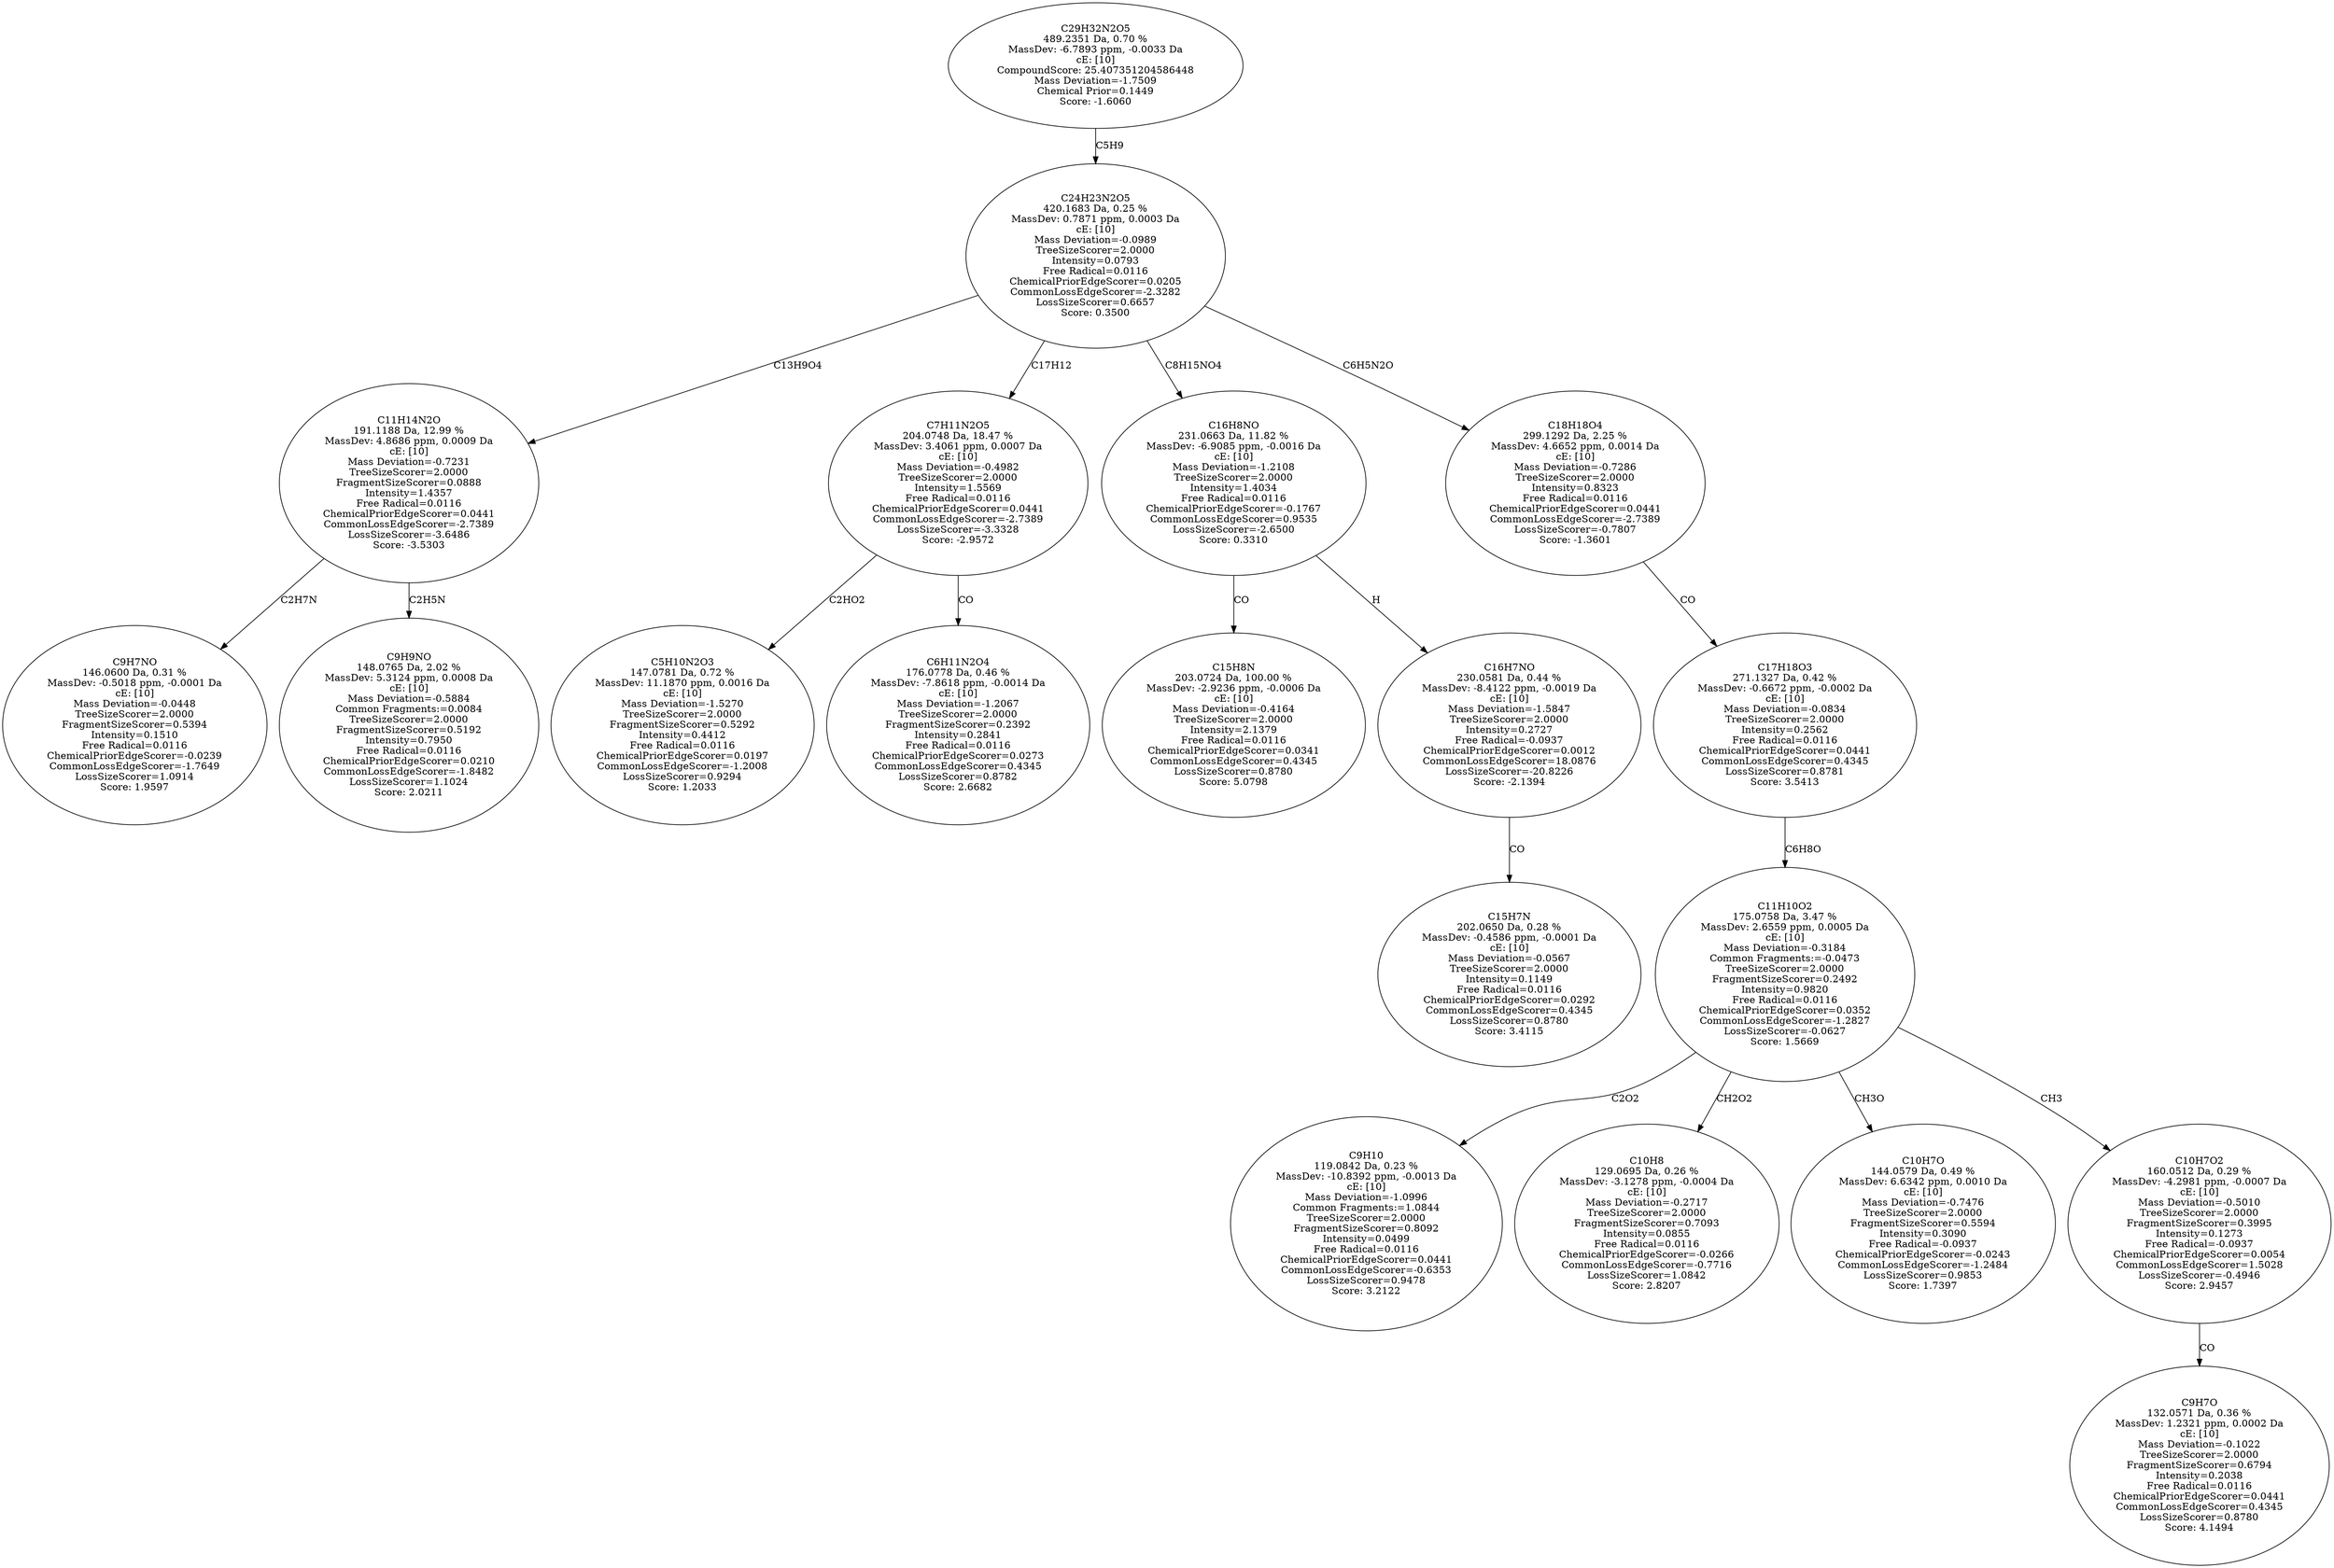 strict digraph {
v1 [label="C9H7NO\n146.0600 Da, 0.31 %\nMassDev: -0.5018 ppm, -0.0001 Da\ncE: [10]\nMass Deviation=-0.0448\nTreeSizeScorer=2.0000\nFragmentSizeScorer=0.5394\nIntensity=0.1510\nFree Radical=0.0116\nChemicalPriorEdgeScorer=-0.0239\nCommonLossEdgeScorer=-1.7649\nLossSizeScorer=1.0914\nScore: 1.9597"];
v2 [label="C9H9NO\n148.0765 Da, 2.02 %\nMassDev: 5.3124 ppm, 0.0008 Da\ncE: [10]\nMass Deviation=-0.5884\nCommon Fragments:=0.0084\nTreeSizeScorer=2.0000\nFragmentSizeScorer=0.5192\nIntensity=0.7950\nFree Radical=0.0116\nChemicalPriorEdgeScorer=0.0210\nCommonLossEdgeScorer=-1.8482\nLossSizeScorer=1.1024\nScore: 2.0211"];
v3 [label="C11H14N2O\n191.1188 Da, 12.99 %\nMassDev: 4.8686 ppm, 0.0009 Da\ncE: [10]\nMass Deviation=-0.7231\nTreeSizeScorer=2.0000\nFragmentSizeScorer=0.0888\nIntensity=1.4357\nFree Radical=0.0116\nChemicalPriorEdgeScorer=0.0441\nCommonLossEdgeScorer=-2.7389\nLossSizeScorer=-3.6486\nScore: -3.5303"];
v4 [label="C5H10N2O3\n147.0781 Da, 0.72 %\nMassDev: 11.1870 ppm, 0.0016 Da\ncE: [10]\nMass Deviation=-1.5270\nTreeSizeScorer=2.0000\nFragmentSizeScorer=0.5292\nIntensity=0.4412\nFree Radical=0.0116\nChemicalPriorEdgeScorer=0.0197\nCommonLossEdgeScorer=-1.2008\nLossSizeScorer=0.9294\nScore: 1.2033"];
v5 [label="C6H11N2O4\n176.0778 Da, 0.46 %\nMassDev: -7.8618 ppm, -0.0014 Da\ncE: [10]\nMass Deviation=-1.2067\nTreeSizeScorer=2.0000\nFragmentSizeScorer=0.2392\nIntensity=0.2841\nFree Radical=0.0116\nChemicalPriorEdgeScorer=0.0273\nCommonLossEdgeScorer=0.4345\nLossSizeScorer=0.8782\nScore: 2.6682"];
v6 [label="C7H11N2O5\n204.0748 Da, 18.47 %\nMassDev: 3.4061 ppm, 0.0007 Da\ncE: [10]\nMass Deviation=-0.4982\nTreeSizeScorer=2.0000\nIntensity=1.5569\nFree Radical=0.0116\nChemicalPriorEdgeScorer=0.0441\nCommonLossEdgeScorer=-2.7389\nLossSizeScorer=-3.3328\nScore: -2.9572"];
v7 [label="C15H8N\n203.0724 Da, 100.00 %\nMassDev: -2.9236 ppm, -0.0006 Da\ncE: [10]\nMass Deviation=-0.4164\nTreeSizeScorer=2.0000\nIntensity=2.1379\nFree Radical=0.0116\nChemicalPriorEdgeScorer=0.0341\nCommonLossEdgeScorer=0.4345\nLossSizeScorer=0.8780\nScore: 5.0798"];
v8 [label="C15H7N\n202.0650 Da, 0.28 %\nMassDev: -0.4586 ppm, -0.0001 Da\ncE: [10]\nMass Deviation=-0.0567\nTreeSizeScorer=2.0000\nIntensity=0.1149\nFree Radical=0.0116\nChemicalPriorEdgeScorer=0.0292\nCommonLossEdgeScorer=0.4345\nLossSizeScorer=0.8780\nScore: 3.4115"];
v9 [label="C16H7NO\n230.0581 Da, 0.44 %\nMassDev: -8.4122 ppm, -0.0019 Da\ncE: [10]\nMass Deviation=-1.5847\nTreeSizeScorer=2.0000\nIntensity=0.2727\nFree Radical=-0.0937\nChemicalPriorEdgeScorer=0.0012\nCommonLossEdgeScorer=18.0876\nLossSizeScorer=-20.8226\nScore: -2.1394"];
v10 [label="C16H8NO\n231.0663 Da, 11.82 %\nMassDev: -6.9085 ppm, -0.0016 Da\ncE: [10]\nMass Deviation=-1.2108\nTreeSizeScorer=2.0000\nIntensity=1.4034\nFree Radical=0.0116\nChemicalPriorEdgeScorer=-0.1767\nCommonLossEdgeScorer=0.9535\nLossSizeScorer=-2.6500\nScore: 0.3310"];
v11 [label="C9H10\n119.0842 Da, 0.23 %\nMassDev: -10.8392 ppm, -0.0013 Da\ncE: [10]\nMass Deviation=-1.0996\nCommon Fragments:=1.0844\nTreeSizeScorer=2.0000\nFragmentSizeScorer=0.8092\nIntensity=0.0499\nFree Radical=0.0116\nChemicalPriorEdgeScorer=0.0441\nCommonLossEdgeScorer=-0.6353\nLossSizeScorer=0.9478\nScore: 3.2122"];
v12 [label="C10H8\n129.0695 Da, 0.26 %\nMassDev: -3.1278 ppm, -0.0004 Da\ncE: [10]\nMass Deviation=-0.2717\nTreeSizeScorer=2.0000\nFragmentSizeScorer=0.7093\nIntensity=0.0855\nFree Radical=0.0116\nChemicalPriorEdgeScorer=-0.0266\nCommonLossEdgeScorer=-0.7716\nLossSizeScorer=1.0842\nScore: 2.8207"];
v13 [label="C10H7O\n144.0579 Da, 0.49 %\nMassDev: 6.6342 ppm, 0.0010 Da\ncE: [10]\nMass Deviation=-0.7476\nTreeSizeScorer=2.0000\nFragmentSizeScorer=0.5594\nIntensity=0.3090\nFree Radical=-0.0937\nChemicalPriorEdgeScorer=-0.0243\nCommonLossEdgeScorer=-1.2484\nLossSizeScorer=0.9853\nScore: 1.7397"];
v14 [label="C9H7O\n132.0571 Da, 0.36 %\nMassDev: 1.2321 ppm, 0.0002 Da\ncE: [10]\nMass Deviation=-0.1022\nTreeSizeScorer=2.0000\nFragmentSizeScorer=0.6794\nIntensity=0.2038\nFree Radical=0.0116\nChemicalPriorEdgeScorer=0.0441\nCommonLossEdgeScorer=0.4345\nLossSizeScorer=0.8780\nScore: 4.1494"];
v15 [label="C10H7O2\n160.0512 Da, 0.29 %\nMassDev: -4.2981 ppm, -0.0007 Da\ncE: [10]\nMass Deviation=-0.5010\nTreeSizeScorer=2.0000\nFragmentSizeScorer=0.3995\nIntensity=0.1273\nFree Radical=-0.0937\nChemicalPriorEdgeScorer=0.0054\nCommonLossEdgeScorer=1.5028\nLossSizeScorer=-0.4946\nScore: 2.9457"];
v16 [label="C11H10O2\n175.0758 Da, 3.47 %\nMassDev: 2.6559 ppm, 0.0005 Da\ncE: [10]\nMass Deviation=-0.3184\nCommon Fragments:=-0.0473\nTreeSizeScorer=2.0000\nFragmentSizeScorer=0.2492\nIntensity=0.9820\nFree Radical=0.0116\nChemicalPriorEdgeScorer=0.0352\nCommonLossEdgeScorer=-1.2827\nLossSizeScorer=-0.0627\nScore: 1.5669"];
v17 [label="C17H18O3\n271.1327 Da, 0.42 %\nMassDev: -0.6672 ppm, -0.0002 Da\ncE: [10]\nMass Deviation=-0.0834\nTreeSizeScorer=2.0000\nIntensity=0.2562\nFree Radical=0.0116\nChemicalPriorEdgeScorer=0.0441\nCommonLossEdgeScorer=0.4345\nLossSizeScorer=0.8781\nScore: 3.5413"];
v18 [label="C18H18O4\n299.1292 Da, 2.25 %\nMassDev: 4.6652 ppm, 0.0014 Da\ncE: [10]\nMass Deviation=-0.7286\nTreeSizeScorer=2.0000\nIntensity=0.8323\nFree Radical=0.0116\nChemicalPriorEdgeScorer=0.0441\nCommonLossEdgeScorer=-2.7389\nLossSizeScorer=-0.7807\nScore: -1.3601"];
v19 [label="C24H23N2O5\n420.1683 Da, 0.25 %\nMassDev: 0.7871 ppm, 0.0003 Da\ncE: [10]\nMass Deviation=-0.0989\nTreeSizeScorer=2.0000\nIntensity=0.0793\nFree Radical=0.0116\nChemicalPriorEdgeScorer=0.0205\nCommonLossEdgeScorer=-2.3282\nLossSizeScorer=0.6657\nScore: 0.3500"];
v20 [label="C29H32N2O5\n489.2351 Da, 0.70 %\nMassDev: -6.7893 ppm, -0.0033 Da\ncE: [10]\nCompoundScore: 25.407351204586448\nMass Deviation=-1.7509\nChemical Prior=0.1449\nScore: -1.6060"];
v3 -> v1 [label="C2H7N"];
v3 -> v2 [label="C2H5N"];
v19 -> v3 [label="C13H9O4"];
v6 -> v4 [label="C2HO2"];
v6 -> v5 [label="CO"];
v19 -> v6 [label="C17H12"];
v10 -> v7 [label="CO"];
v9 -> v8 [label="CO"];
v10 -> v9 [label="H"];
v19 -> v10 [label="C8H15NO4"];
v16 -> v11 [label="C2O2"];
v16 -> v12 [label="CH2O2"];
v16 -> v13 [label="CH3O"];
v15 -> v14 [label="CO"];
v16 -> v15 [label="CH3"];
v17 -> v16 [label="C6H8O"];
v18 -> v17 [label="CO"];
v19 -> v18 [label="C6H5N2O"];
v20 -> v19 [label="C5H9"];
}